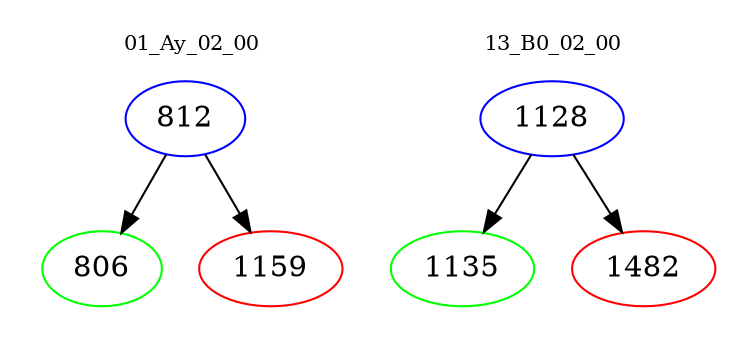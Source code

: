 digraph{
subgraph cluster_0 {
color = white
label = "01_Ay_02_00";
fontsize=10;
T0_812 [label="812", color="blue"]
T0_812 -> T0_806 [color="black"]
T0_806 [label="806", color="green"]
T0_812 -> T0_1159 [color="black"]
T0_1159 [label="1159", color="red"]
}
subgraph cluster_1 {
color = white
label = "13_B0_02_00";
fontsize=10;
T1_1128 [label="1128", color="blue"]
T1_1128 -> T1_1135 [color="black"]
T1_1135 [label="1135", color="green"]
T1_1128 -> T1_1482 [color="black"]
T1_1482 [label="1482", color="red"]
}
}
